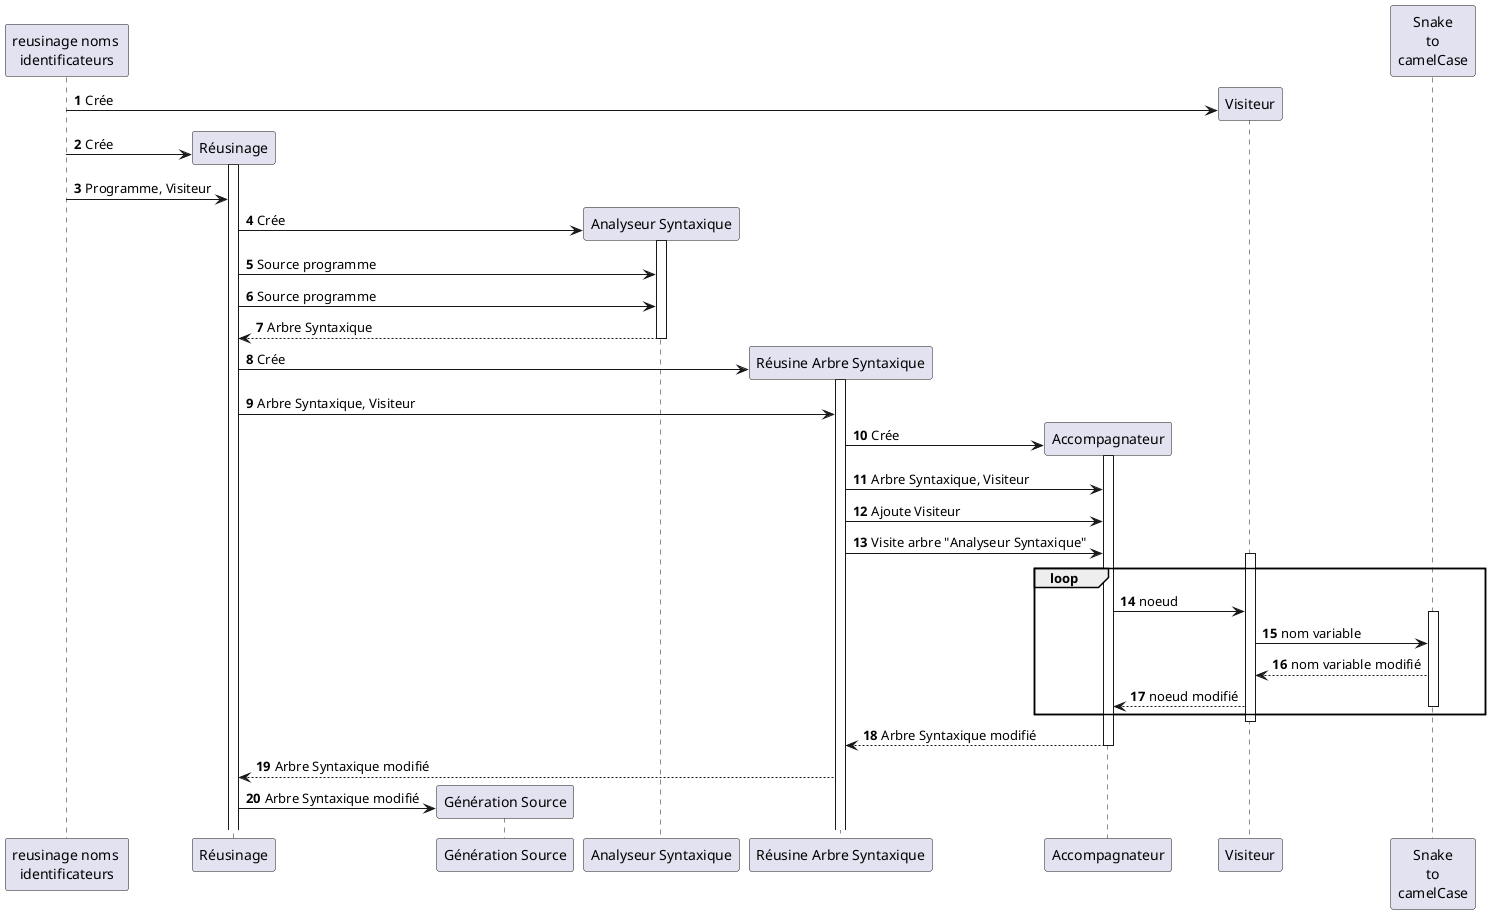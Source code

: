 @startuml
'https://plantuml.com/sequence-diagram

autonumber
participant "reusinage noms \nidentificateurs" as RN

participant "Réusinage" as R
participant "Génération Source" as GS
participant "Analyseur Syntaxique" as AS
participant "Réusine Arbre Syntaxique" as RAS
participant "Accompagnateur"    as Ac
participant "Visiteur"    as V
participant "Snake\nto\ncamelCase"    as STCC
RN -> V **: Crée
RN -> R **: Crée
activate R
RN -> R : Programme, Visiteur
R -> AS **: Crée
activate AS
R -> AS : Source programme
R -> AS : Source programme
R <-- AS : Arbre Syntaxique
deactivate AS
R -> RAS **: Crée
activate RAS
R -> RAS : Arbre Syntaxique, Visiteur

RAS -> Ac **: Crée
activate Ac
RAS-> Ac : Arbre Syntaxique, Visiteur

RAS-> Ac : Ajoute Visiteur
RAS-> Ac : Visite arbre "Analyseur Syntaxique"

activate V
loop
Ac -> V : noeud

activate STCC
V -> STCC : nom variable
V <-- STCC : nom variable modifié
Ac <-- V : noeud modifié
deactivate STCC
end
deactivate V

RAS <-- Ac : Arbre Syntaxique modifié
deactivate Ac
R <-- RAS : Arbre Syntaxique modifié
R -> GS ** : Arbre Syntaxique modifié

@enduml